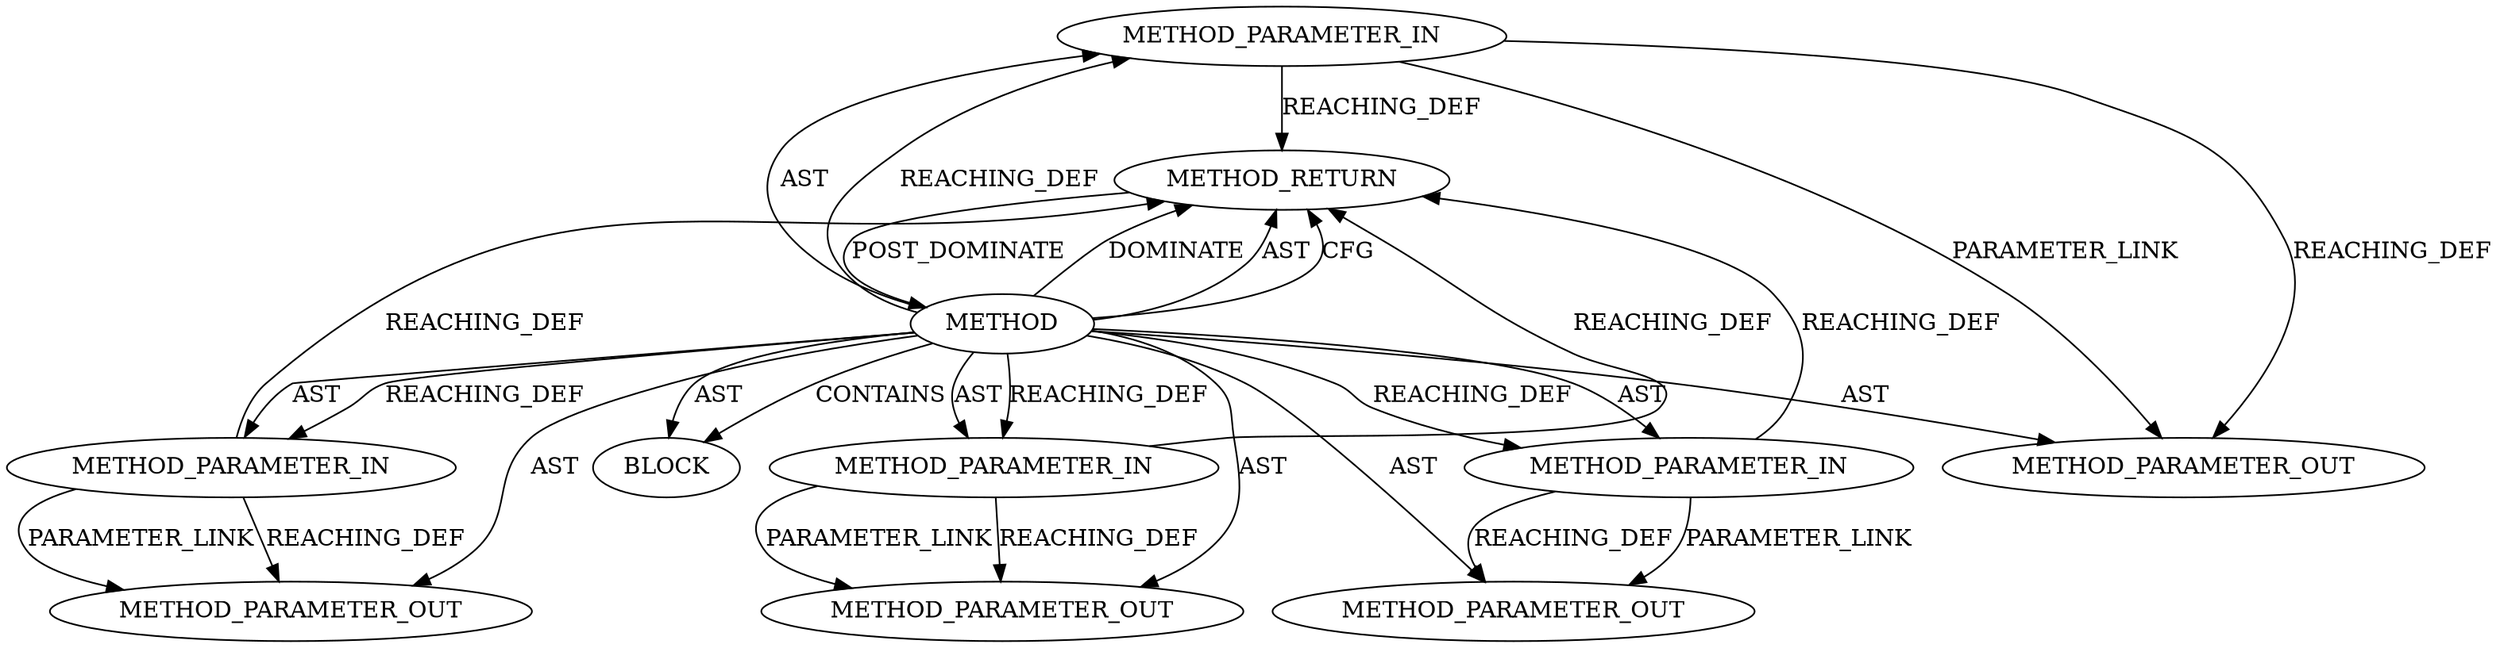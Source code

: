digraph {
  20457 [label=METHOD_PARAMETER_IN ORDER=2 CODE="p2" IS_VARIADIC=false TYPE_FULL_NAME="ANY" EVALUATION_STRATEGY="BY_VALUE" INDEX=2 NAME="p2"]
  20455 [label=METHOD AST_PARENT_TYPE="NAMESPACE_BLOCK" AST_PARENT_FULL_NAME="<global>" ORDER=0 CODE="<empty>" FULL_NAME="copy_from_sockptr_offset" IS_EXTERNAL=true FILENAME="<empty>" SIGNATURE="" NAME="copy_from_sockptr_offset"]
  20456 [label=METHOD_PARAMETER_IN ORDER=1 CODE="p1" IS_VARIADIC=false TYPE_FULL_NAME="ANY" EVALUATION_STRATEGY="BY_VALUE" INDEX=1 NAME="p1"]
  22186 [label=METHOD_PARAMETER_OUT ORDER=1 CODE="p1" IS_VARIADIC=false TYPE_FULL_NAME="ANY" EVALUATION_STRATEGY="BY_VALUE" INDEX=1 NAME="p1"]
  20459 [label=METHOD_PARAMETER_IN ORDER=4 CODE="p4" IS_VARIADIC=false TYPE_FULL_NAME="ANY" EVALUATION_STRATEGY="BY_VALUE" INDEX=4 NAME="p4"]
  20461 [label=METHOD_RETURN ORDER=2 CODE="RET" TYPE_FULL_NAME="ANY" EVALUATION_STRATEGY="BY_VALUE"]
  22189 [label=METHOD_PARAMETER_OUT ORDER=4 CODE="p4" IS_VARIADIC=false TYPE_FULL_NAME="ANY" EVALUATION_STRATEGY="BY_VALUE" INDEX=4 NAME="p4"]
  20460 [label=BLOCK ORDER=1 ARGUMENT_INDEX=1 CODE="<empty>" TYPE_FULL_NAME="ANY"]
  22188 [label=METHOD_PARAMETER_OUT ORDER=3 CODE="p3" IS_VARIADIC=false TYPE_FULL_NAME="ANY" EVALUATION_STRATEGY="BY_VALUE" INDEX=3 NAME="p3"]
  22187 [label=METHOD_PARAMETER_OUT ORDER=2 CODE="p2" IS_VARIADIC=false TYPE_FULL_NAME="ANY" EVALUATION_STRATEGY="BY_VALUE" INDEX=2 NAME="p2"]
  20458 [label=METHOD_PARAMETER_IN ORDER=3 CODE="p3" IS_VARIADIC=false TYPE_FULL_NAME="ANY" EVALUATION_STRATEGY="BY_VALUE" INDEX=3 NAME="p3"]
  20458 -> 22188 [label=REACHING_DEF VARIABLE="p3"]
  20455 -> 22186 [label=AST ]
  20455 -> 20461 [label=DOMINATE ]
  20455 -> 20459 [label=REACHING_DEF VARIABLE=""]
  20456 -> 22186 [label=PARAMETER_LINK ]
  20457 -> 22187 [label=REACHING_DEF VARIABLE="p2"]
  20455 -> 20456 [label=REACHING_DEF VARIABLE=""]
  20455 -> 20456 [label=AST ]
  20455 -> 20457 [label=REACHING_DEF VARIABLE=""]
  20459 -> 20461 [label=REACHING_DEF VARIABLE="p4"]
  20458 -> 20461 [label=REACHING_DEF VARIABLE="p3"]
  20455 -> 22187 [label=AST ]
  20455 -> 20459 [label=AST ]
  20455 -> 20461 [label=AST ]
  20455 -> 22189 [label=AST ]
  20455 -> 20460 [label=AST ]
  20455 -> 20457 [label=AST ]
  20456 -> 20461 [label=REACHING_DEF VARIABLE="p1"]
  20459 -> 22189 [label=REACHING_DEF VARIABLE="p4"]
  20458 -> 22188 [label=PARAMETER_LINK ]
  20455 -> 20458 [label=REACHING_DEF VARIABLE=""]
  20457 -> 20461 [label=REACHING_DEF VARIABLE="p2"]
  20455 -> 20461 [label=CFG ]
  20455 -> 22188 [label=AST ]
  20455 -> 20460 [label=CONTAINS ]
  20461 -> 20455 [label=POST_DOMINATE ]
  20455 -> 20458 [label=AST ]
  20456 -> 22186 [label=REACHING_DEF VARIABLE="p1"]
  20457 -> 22187 [label=PARAMETER_LINK ]
  20459 -> 22189 [label=PARAMETER_LINK ]
}

